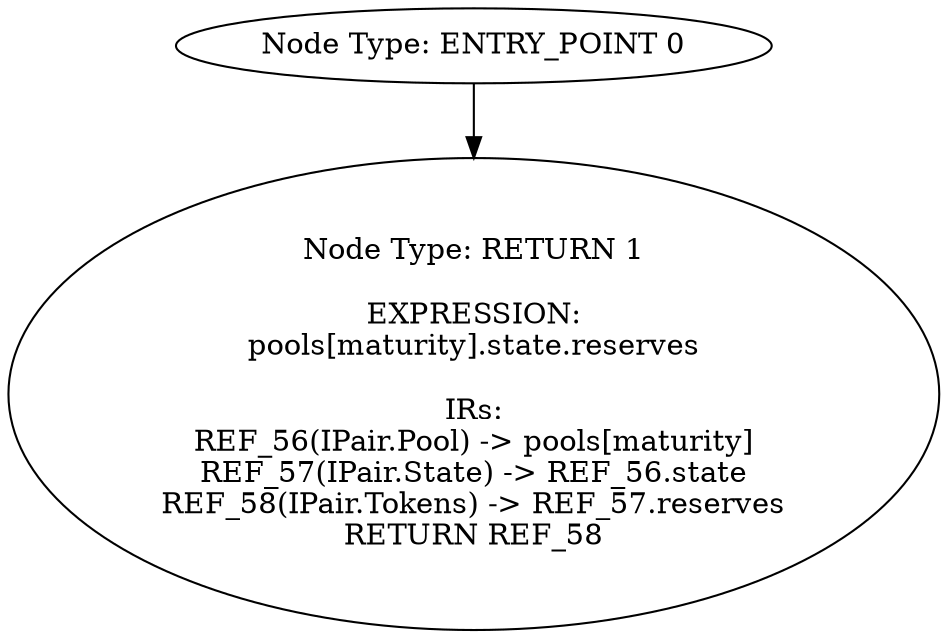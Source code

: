 digraph{
0[label="Node Type: ENTRY_POINT 0
"];
0->1;
1[label="Node Type: RETURN 1

EXPRESSION:
pools[maturity].state.reserves

IRs:
REF_56(IPair.Pool) -> pools[maturity]
REF_57(IPair.State) -> REF_56.state
REF_58(IPair.Tokens) -> REF_57.reserves
RETURN REF_58"];
}
